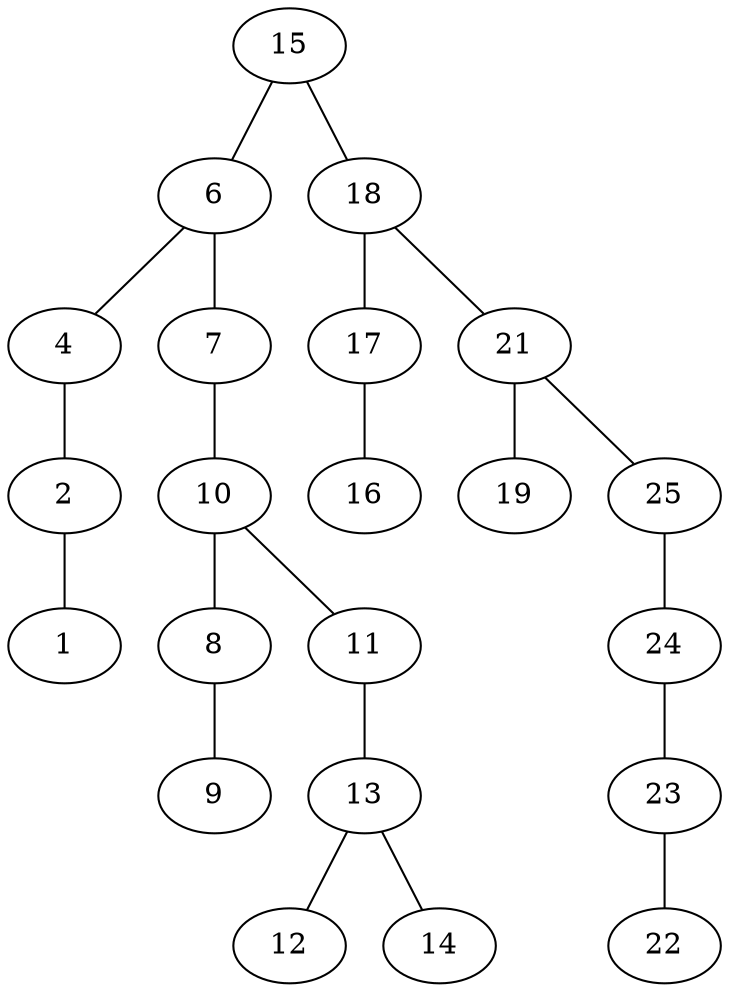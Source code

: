 graph tree{
	15--6;
	15--18;
	6--4;
	6--7;
	4--2;
	2--1;
	7--10;
	10--8;
	10--11;
	8--9;
	11--13;
	13--12;
	13--14;
	18--17;
	18--21;
	17--16;
	21--19;
	21--25;
	25--24;
	24--23;
	23--22;
}